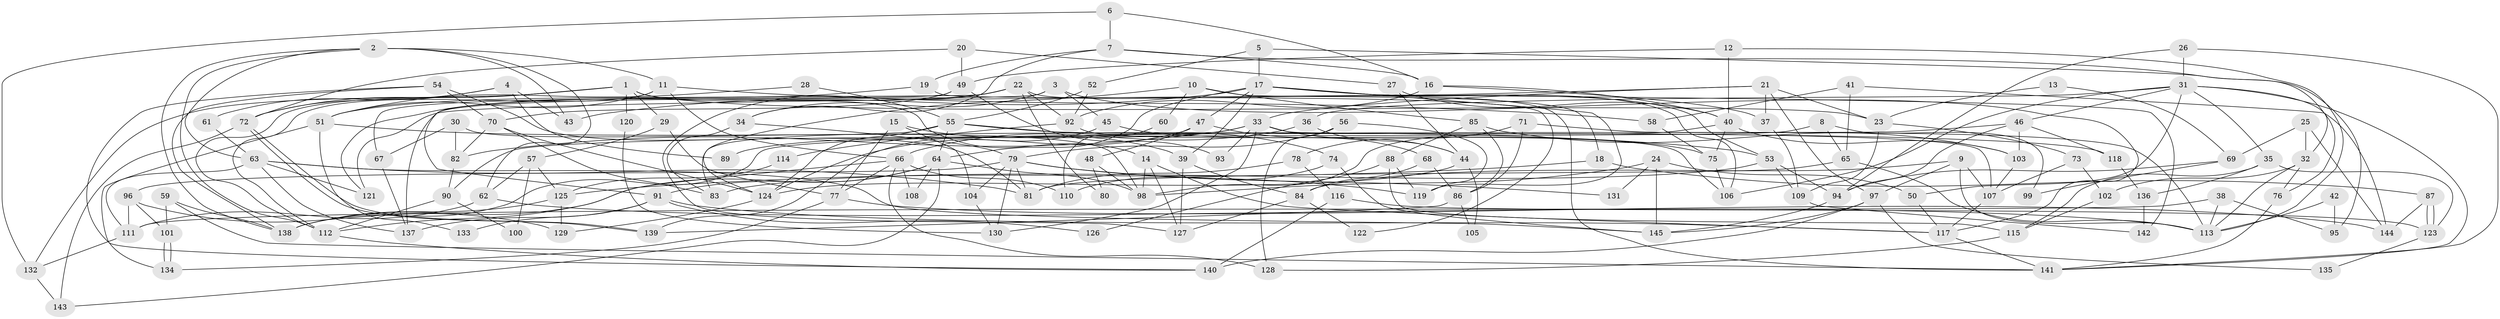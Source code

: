 // coarse degree distribution, {8: 0.042105263157894736, 7: 0.1368421052631579, 5: 0.11578947368421053, 4: 0.15789473684210525, 3: 0.18947368421052632, 2: 0.1368421052631579, 11: 0.010526315789473684, 6: 0.16842105263157894, 9: 0.031578947368421054, 10: 0.010526315789473684}
// Generated by graph-tools (version 1.1) at 2025/24/03/03/25 07:24:00]
// undirected, 145 vertices, 290 edges
graph export_dot {
graph [start="1"]
  node [color=gray90,style=filled];
  1;
  2;
  3;
  4;
  5;
  6;
  7;
  8;
  9;
  10;
  11;
  12;
  13;
  14;
  15;
  16;
  17;
  18;
  19;
  20;
  21;
  22;
  23;
  24;
  25;
  26;
  27;
  28;
  29;
  30;
  31;
  32;
  33;
  34;
  35;
  36;
  37;
  38;
  39;
  40;
  41;
  42;
  43;
  44;
  45;
  46;
  47;
  48;
  49;
  50;
  51;
  52;
  53;
  54;
  55;
  56;
  57;
  58;
  59;
  60;
  61;
  62;
  63;
  64;
  65;
  66;
  67;
  68;
  69;
  70;
  71;
  72;
  73;
  74;
  75;
  76;
  77;
  78;
  79;
  80;
  81;
  82;
  83;
  84;
  85;
  86;
  87;
  88;
  89;
  90;
  91;
  92;
  93;
  94;
  95;
  96;
  97;
  98;
  99;
  100;
  101;
  102;
  103;
  104;
  105;
  106;
  107;
  108;
  109;
  110;
  111;
  112;
  113;
  114;
  115;
  116;
  117;
  118;
  119;
  120;
  121;
  122;
  123;
  124;
  125;
  126;
  127;
  128;
  129;
  130;
  131;
  132;
  133;
  134;
  135;
  136;
  137;
  138;
  139;
  140;
  141;
  142;
  143;
  144;
  145;
  1 -- 14;
  1 -- 72;
  1 -- 23;
  1 -- 29;
  1 -- 112;
  1 -- 120;
  1 -- 132;
  2 -- 62;
  2 -- 112;
  2 -- 11;
  2 -- 43;
  2 -- 63;
  2 -- 138;
  3 -- 34;
  3 -- 117;
  3 -- 45;
  3 -- 137;
  4 -- 43;
  4 -- 72;
  4 -- 61;
  4 -- 89;
  5 -- 52;
  5 -- 17;
  5 -- 32;
  6 -- 132;
  6 -- 16;
  6 -- 7;
  7 -- 16;
  7 -- 19;
  7 -- 34;
  7 -- 95;
  8 -- 90;
  8 -- 65;
  8 -- 99;
  9 -- 97;
  9 -- 113;
  9 -- 84;
  9 -- 107;
  10 -- 124;
  10 -- 18;
  10 -- 60;
  10 -- 85;
  11 -- 112;
  11 -- 51;
  11 -- 58;
  11 -- 66;
  12 -- 40;
  12 -- 113;
  12 -- 49;
  13 -- 69;
  13 -- 23;
  14 -- 127;
  14 -- 117;
  14 -- 98;
  15 -- 39;
  15 -- 77;
  15 -- 104;
  16 -- 37;
  16 -- 92;
  16 -- 40;
  17 -- 64;
  17 -- 53;
  17 -- 39;
  17 -- 43;
  17 -- 47;
  17 -- 106;
  17 -- 119;
  17 -- 142;
  18 -- 87;
  18 -- 125;
  19 -- 51;
  19 -- 122;
  20 -- 49;
  20 -- 72;
  20 -- 27;
  21 -- 33;
  21 -- 97;
  21 -- 23;
  21 -- 37;
  21 -- 121;
  22 -- 141;
  22 -- 91;
  22 -- 80;
  22 -- 92;
  22 -- 121;
  22 -- 127;
  23 -- 73;
  23 -- 109;
  24 -- 145;
  24 -- 98;
  24 -- 50;
  24 -- 131;
  25 -- 32;
  25 -- 144;
  25 -- 69;
  26 -- 31;
  26 -- 141;
  26 -- 94;
  27 -- 40;
  27 -- 44;
  28 -- 51;
  28 -- 55;
  29 -- 77;
  29 -- 57;
  30 -- 98;
  30 -- 82;
  30 -- 67;
  31 -- 35;
  31 -- 50;
  31 -- 36;
  31 -- 46;
  31 -- 76;
  31 -- 106;
  31 -- 141;
  32 -- 76;
  32 -- 102;
  32 -- 113;
  33 -- 44;
  33 -- 130;
  33 -- 82;
  33 -- 89;
  33 -- 93;
  33 -- 107;
  34 -- 79;
  34 -- 83;
  35 -- 136;
  35 -- 115;
  35 -- 123;
  36 -- 44;
  36 -- 66;
  37 -- 109;
  38 -- 111;
  38 -- 113;
  38 -- 95;
  39 -- 84;
  39 -- 127;
  40 -- 103;
  40 -- 75;
  40 -- 98;
  41 -- 65;
  41 -- 58;
  41 -- 144;
  42 -- 113;
  42 -- 95;
  44 -- 124;
  44 -- 105;
  45 -- 75;
  45 -- 139;
  46 -- 138;
  46 -- 94;
  46 -- 103;
  46 -- 118;
  47 -- 68;
  47 -- 48;
  47 -- 124;
  48 -- 98;
  48 -- 80;
  49 -- 67;
  49 -- 70;
  49 -- 93;
  50 -- 117;
  51 -- 53;
  51 -- 133;
  51 -- 134;
  52 -- 92;
  52 -- 55;
  53 -- 83;
  53 -- 94;
  53 -- 109;
  54 -- 138;
  54 -- 70;
  54 -- 81;
  54 -- 140;
  55 -- 83;
  55 -- 124;
  55 -- 64;
  55 -- 74;
  55 -- 118;
  56 -- 128;
  56 -- 79;
  56 -- 119;
  57 -- 62;
  57 -- 100;
  57 -- 125;
  58 -- 75;
  59 -- 138;
  59 -- 141;
  59 -- 101;
  60 -- 110;
  61 -- 63;
  62 -- 111;
  62 -- 113;
  63 -- 121;
  63 -- 81;
  63 -- 111;
  63 -- 137;
  63 -- 145;
  64 -- 98;
  64 -- 91;
  64 -- 108;
  64 -- 138;
  64 -- 143;
  65 -- 81;
  65 -- 113;
  66 -- 77;
  66 -- 108;
  66 -- 110;
  66 -- 112;
  66 -- 128;
  67 -- 137;
  68 -- 84;
  68 -- 86;
  69 -- 94;
  69 -- 99;
  70 -- 124;
  70 -- 82;
  70 -- 83;
  71 -- 86;
  71 -- 78;
  71 -- 113;
  72 -- 143;
  72 -- 139;
  72 -- 139;
  73 -- 107;
  73 -- 102;
  74 -- 145;
  74 -- 110;
  75 -- 106;
  76 -- 141;
  77 -- 134;
  77 -- 144;
  78 -- 81;
  78 -- 116;
  79 -- 81;
  79 -- 119;
  79 -- 96;
  79 -- 104;
  79 -- 130;
  79 -- 131;
  82 -- 90;
  84 -- 127;
  84 -- 122;
  85 -- 103;
  85 -- 86;
  85 -- 88;
  86 -- 139;
  86 -- 105;
  87 -- 123;
  87 -- 123;
  87 -- 144;
  88 -- 119;
  88 -- 115;
  88 -- 126;
  90 -- 112;
  90 -- 100;
  91 -- 137;
  91 -- 117;
  91 -- 126;
  91 -- 133;
  92 -- 106;
  92 -- 114;
  94 -- 145;
  96 -- 101;
  96 -- 111;
  96 -- 129;
  97 -- 145;
  97 -- 140;
  97 -- 135;
  101 -- 134;
  101 -- 134;
  102 -- 115;
  103 -- 107;
  104 -- 130;
  107 -- 117;
  109 -- 142;
  111 -- 132;
  112 -- 140;
  114 -- 125;
  115 -- 128;
  116 -- 140;
  116 -- 123;
  117 -- 141;
  118 -- 136;
  120 -- 130;
  123 -- 135;
  124 -- 129;
  125 -- 138;
  125 -- 129;
  132 -- 143;
  136 -- 142;
}
